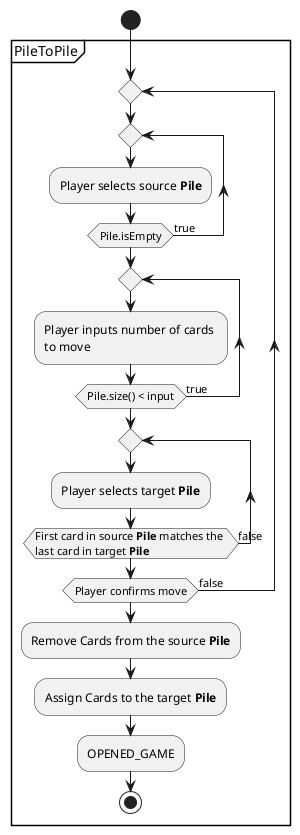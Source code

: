 @startuml
'https://plantuml.com/activity-diagram-beta

start

partition PileToPile {

repeat
   repeat
      :Player selects source **Pile**;
   repeat while (Pile.isEmpty) is (true)

   repeat
      :Player inputs number of cards \nto move;
   repeat while (Pile.size() < input) is (true)

   repeat
      :Player selects target **Pile**;
   repeat while (First card in source **Pile** matches the \nlast card in target **Pile**) is (false)
repeat while (Player confirms move) is (false)

:Remove Cards from the source **Pile**;
:Assign Cards to the target **Pile**;
:OPENED_GAME;

stop

@enduml
